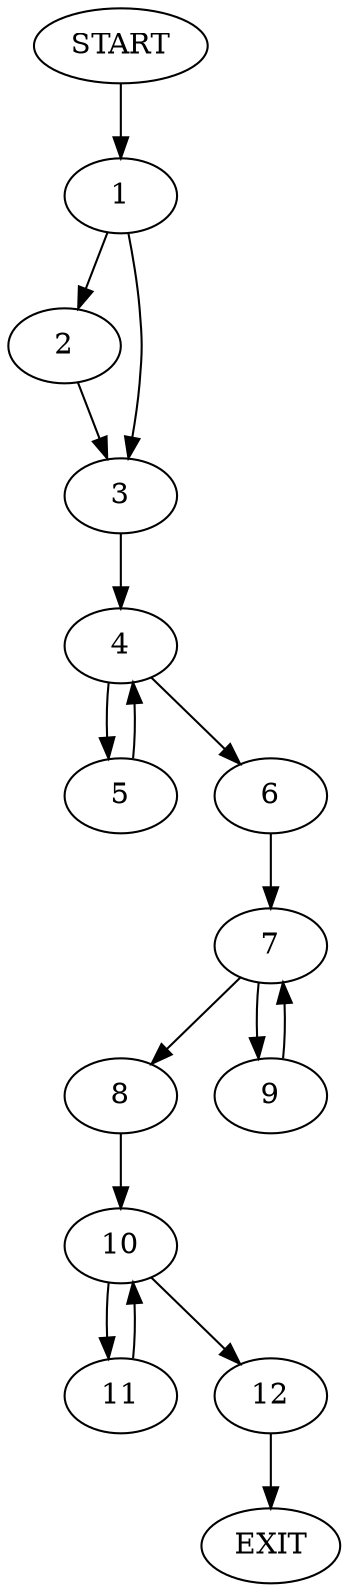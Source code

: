 digraph {
0 [label="START"]
13 [label="EXIT"]
0 -> 1
1 -> 2
1 -> 3
3 -> 4
2 -> 3
4 -> 5
4 -> 6
5 -> 4
6 -> 7
7 -> 8
7 -> 9
8 -> 10
9 -> 7
10 -> 11
10 -> 12
11 -> 10
12 -> 13
}
